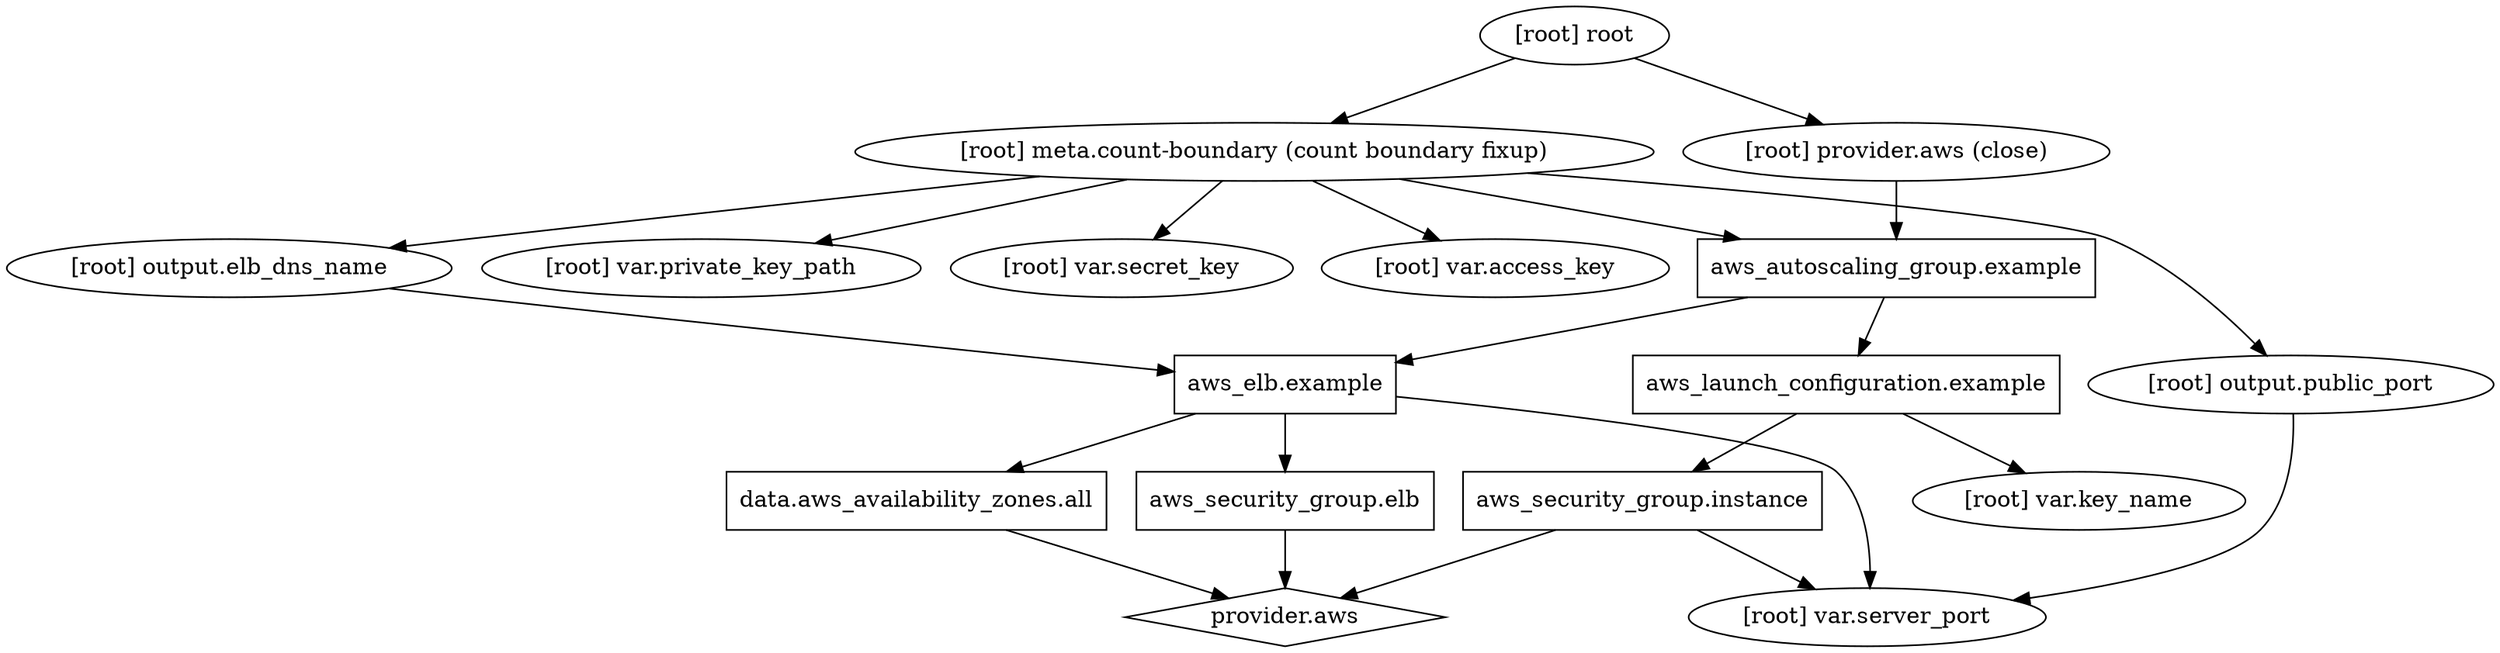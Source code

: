 digraph {
	compound = "true"
	newrank = "true"
	subgraph "root" {
		"[root] aws_autoscaling_group.example" [label = "aws_autoscaling_group.example", shape = "box"]
		"[root] aws_elb.example" [label = "aws_elb.example", shape = "box"]
		"[root] aws_launch_configuration.example" [label = "aws_launch_configuration.example", shape = "box"]
		"[root] aws_security_group.elb" [label = "aws_security_group.elb", shape = "box"]
		"[root] aws_security_group.instance" [label = "aws_security_group.instance", shape = "box"]
		"[root] data.aws_availability_zones.all" [label = "data.aws_availability_zones.all", shape = "box"]
		"[root] provider.aws" [label = "provider.aws", shape = "diamond"]
		"[root] aws_autoscaling_group.example" -> "[root] aws_elb.example"
		"[root] aws_autoscaling_group.example" -> "[root] aws_launch_configuration.example"
		"[root] aws_elb.example" -> "[root] aws_security_group.elb"
		"[root] aws_elb.example" -> "[root] data.aws_availability_zones.all"
		"[root] aws_elb.example" -> "[root] var.server_port"
		"[root] aws_launch_configuration.example" -> "[root] aws_security_group.instance"
		"[root] aws_launch_configuration.example" -> "[root] var.key_name"
		"[root] aws_security_group.elb" -> "[root] provider.aws"
		"[root] aws_security_group.instance" -> "[root] provider.aws"
		"[root] aws_security_group.instance" -> "[root] var.server_port"
		"[root] data.aws_availability_zones.all" -> "[root] provider.aws"
		"[root] meta.count-boundary (count boundary fixup)" -> "[root] aws_autoscaling_group.example"
		"[root] meta.count-boundary (count boundary fixup)" -> "[root] output.elb_dns_name"
		"[root] meta.count-boundary (count boundary fixup)" -> "[root] output.public_port"
		"[root] meta.count-boundary (count boundary fixup)" -> "[root] var.access_key"
		"[root] meta.count-boundary (count boundary fixup)" -> "[root] var.private_key_path"
		"[root] meta.count-boundary (count boundary fixup)" -> "[root] var.secret_key"
		"[root] output.elb_dns_name" -> "[root] aws_elb.example"
		"[root] output.public_port" -> "[root] var.server_port"
		"[root] provider.aws (close)" -> "[root] aws_autoscaling_group.example"
		"[root] root" -> "[root] meta.count-boundary (count boundary fixup)"
		"[root] root" -> "[root] provider.aws (close)"
	}
}


